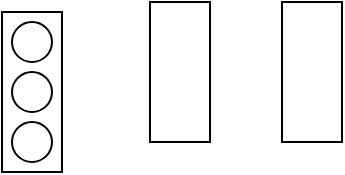 <mxfile version="20.5.1" type="github">
  <diagram id="IfTFJkg9AgPDvEeqJ4sV" name="第 1 页">
    <mxGraphModel dx="1094" dy="744" grid="1" gridSize="10" guides="1" tooltips="1" connect="1" arrows="1" fold="1" page="1" pageScale="1" pageWidth="827" pageHeight="1169" math="0" shadow="0">
      <root>
        <mxCell id="0" />
        <mxCell id="1" parent="0" />
        <mxCell id="3BbyAPpDiJHyQR64XtiH-2" value="" style="rounded=0;whiteSpace=wrap;html=1;" vertex="1" parent="1">
          <mxGeometry x="300" y="255" width="30" height="80" as="geometry" />
        </mxCell>
        <mxCell id="3BbyAPpDiJHyQR64XtiH-3" value="" style="rounded=0;whiteSpace=wrap;html=1;" vertex="1" parent="1">
          <mxGeometry x="374" y="250" width="30" height="70" as="geometry" />
        </mxCell>
        <mxCell id="3BbyAPpDiJHyQR64XtiH-4" value="" style="rounded=0;whiteSpace=wrap;html=1;" vertex="1" parent="1">
          <mxGeometry x="440" y="250" width="30" height="70" as="geometry" />
        </mxCell>
        <mxCell id="3BbyAPpDiJHyQR64XtiH-5" value="" style="ellipse;whiteSpace=wrap;html=1;aspect=fixed;" vertex="1" parent="1">
          <mxGeometry x="305" y="260" width="20" height="20" as="geometry" />
        </mxCell>
        <mxCell id="3BbyAPpDiJHyQR64XtiH-6" value="" style="ellipse;whiteSpace=wrap;html=1;aspect=fixed;" vertex="1" parent="1">
          <mxGeometry x="305" y="285" width="20" height="20" as="geometry" />
        </mxCell>
        <mxCell id="3BbyAPpDiJHyQR64XtiH-7" value="" style="ellipse;whiteSpace=wrap;html=1;aspect=fixed;" vertex="1" parent="1">
          <mxGeometry x="305" y="310" width="20" height="20" as="geometry" />
        </mxCell>
      </root>
    </mxGraphModel>
  </diagram>
</mxfile>
